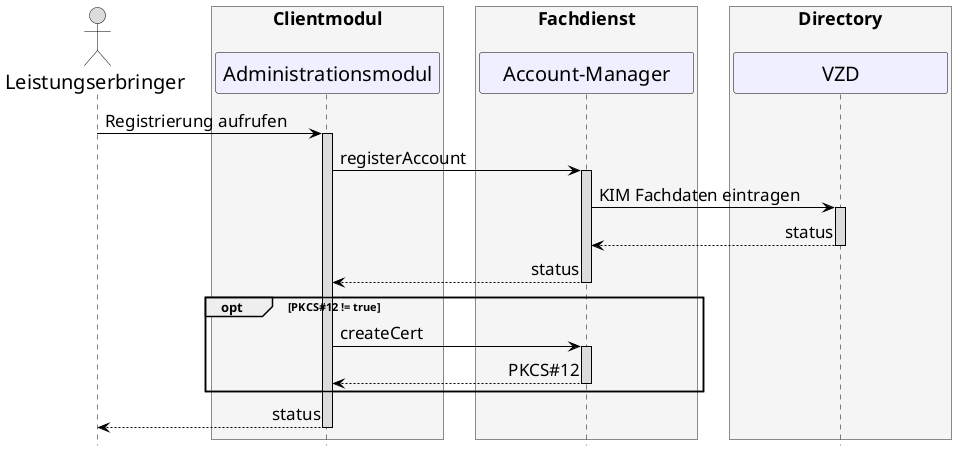/'
# KIM 1.5
# Account Manager
# Sequence Diagram
# Name: Operation Account registrieren
'/

@startuml
skinparam sequenceMessageAlign direction
skinparam minClassWidth 200
skinparam BoxPadding 15
skinparam sequenceReferenceHeaderBackgroundColor palegreen
scale max 2048 width
hide footbox

skinparam sequence {
ArrowColor black
ArrowFontSize 17
ActorBorderColor black
LifeLineBorderColor black
LifeLineBackgroundColor Gainsboro

ParticipantBorderColor Motivation
ParticipantBackgroundColor Motivation
ParticipantFontSize 20
ParticipantFontColor black
ParticipantBorderColor Black
ParticipantBackgroundColor MOTIVATION

ActorBackgroundColor Gainsboro
ActorFontColor black
ActorFontSize 20
ActorFontName Aapex
}
      actor L as "Leistungserbringer"
      box <size:18>Clientmodul\n #WhiteSmoke
      participant A as "Administrationsmodul"
      end box
      box <size:18>Fachdienst\n #WhiteSmoke
      participant AM as "Account-Manager"
      end box
      box <size:18>Directory\n #WhiteSmoke
      participant VZD as "VZD"
      end box

L->A: Registrierung aufrufen
 activate A
 A->AM: registerAccount
 activate AM
 AM -> VZD: KIM Fachdaten eintragen
 activate VZD
 VZD --> AM: status
 deactivate VZD
 AM --> A: status
 deactivate AM

 opt PKCS#12 != true
  A->AM: createCert
  activate AM
  AM --> A: PKCS#12
  deactivate AM
  end
 A-->L: status
 deactivate A
@enduml